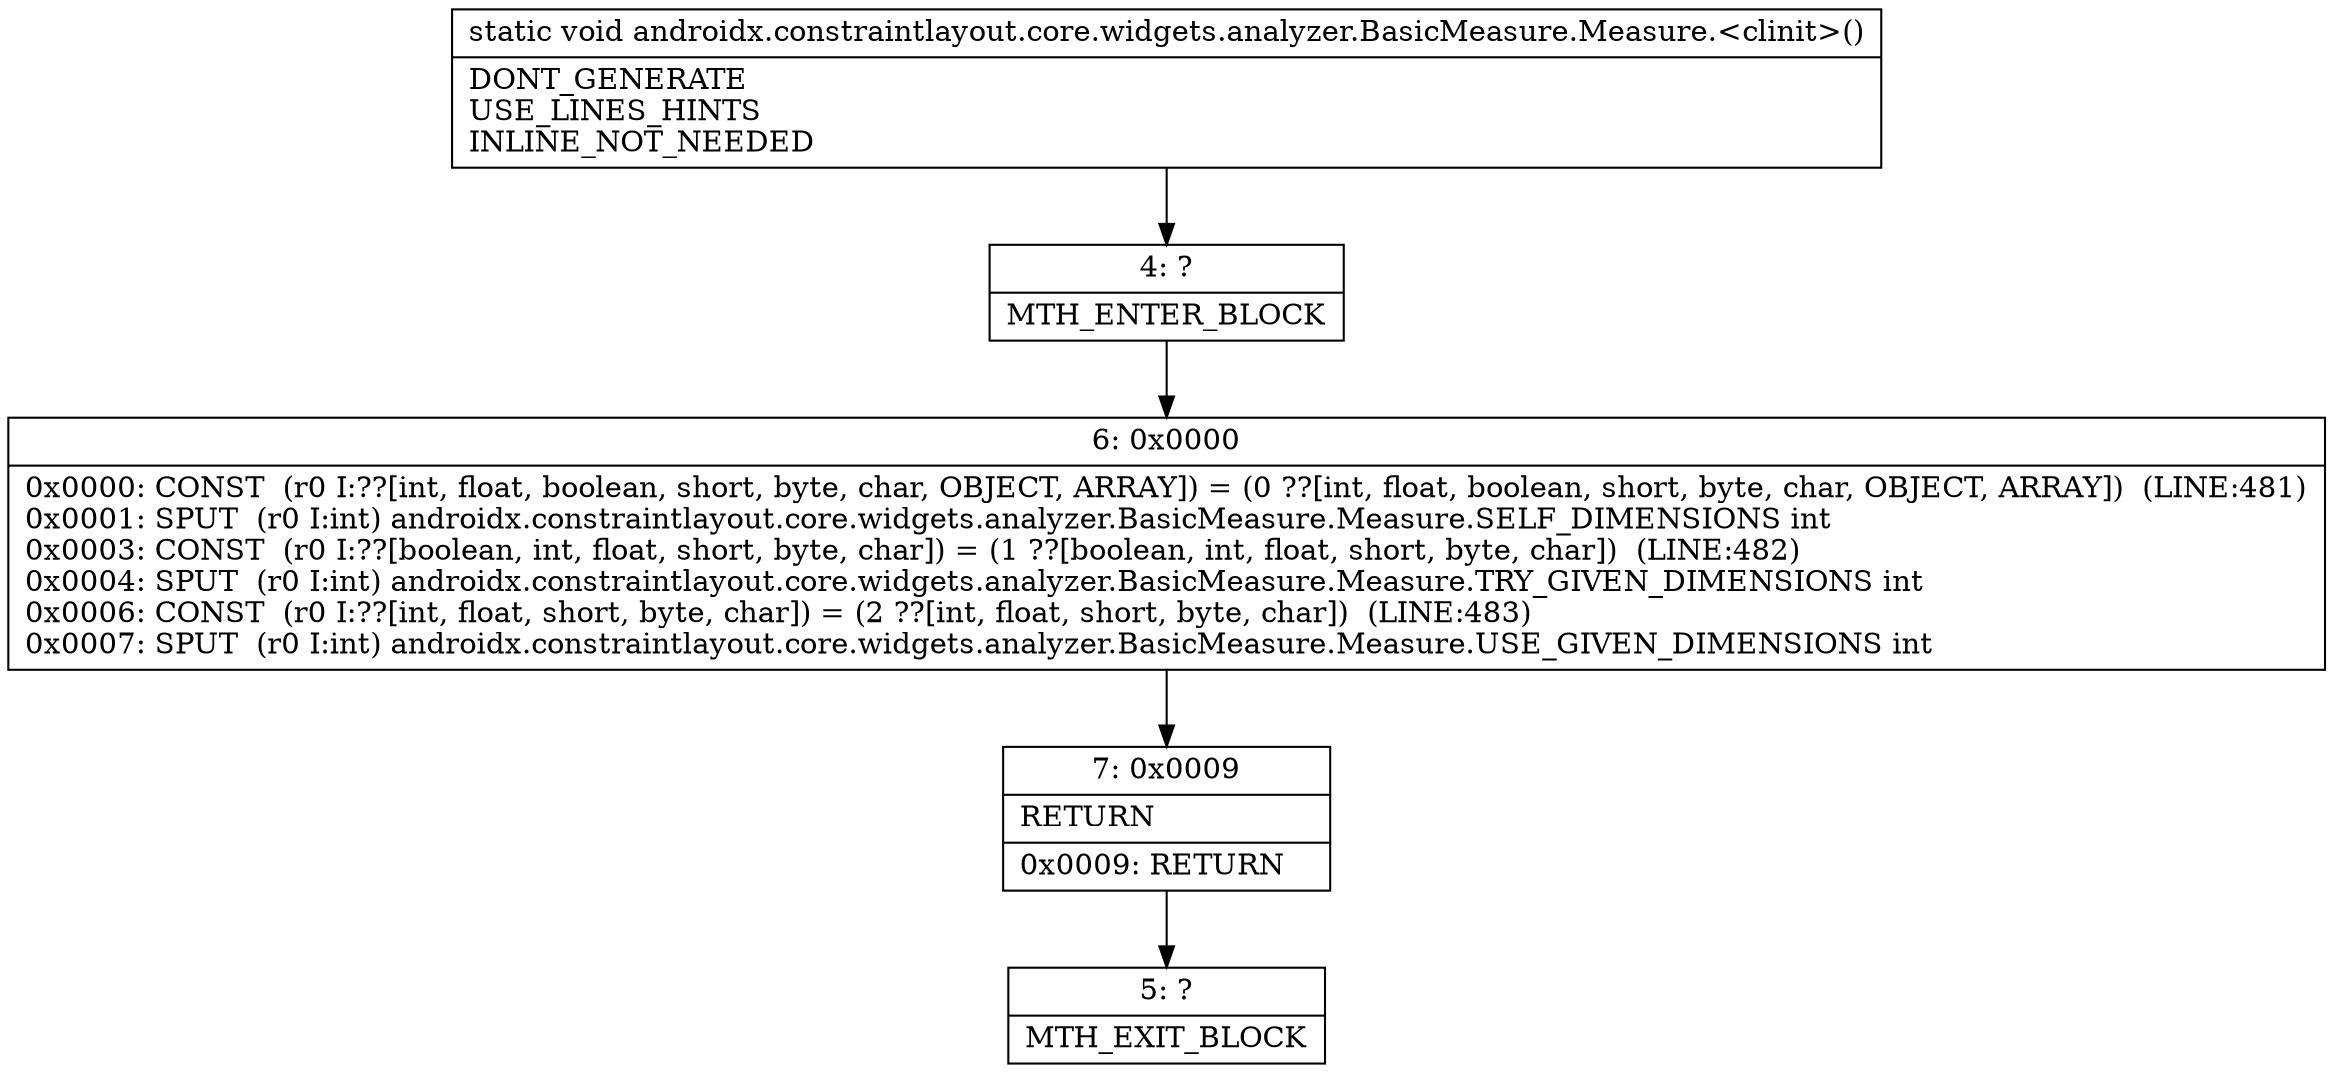 digraph "CFG forandroidx.constraintlayout.core.widgets.analyzer.BasicMeasure.Measure.\<clinit\>()V" {
Node_4 [shape=record,label="{4\:\ ?|MTH_ENTER_BLOCK\l}"];
Node_6 [shape=record,label="{6\:\ 0x0000|0x0000: CONST  (r0 I:??[int, float, boolean, short, byte, char, OBJECT, ARRAY]) = (0 ??[int, float, boolean, short, byte, char, OBJECT, ARRAY])  (LINE:481)\l0x0001: SPUT  (r0 I:int) androidx.constraintlayout.core.widgets.analyzer.BasicMeasure.Measure.SELF_DIMENSIONS int \l0x0003: CONST  (r0 I:??[boolean, int, float, short, byte, char]) = (1 ??[boolean, int, float, short, byte, char])  (LINE:482)\l0x0004: SPUT  (r0 I:int) androidx.constraintlayout.core.widgets.analyzer.BasicMeasure.Measure.TRY_GIVEN_DIMENSIONS int \l0x0006: CONST  (r0 I:??[int, float, short, byte, char]) = (2 ??[int, float, short, byte, char])  (LINE:483)\l0x0007: SPUT  (r0 I:int) androidx.constraintlayout.core.widgets.analyzer.BasicMeasure.Measure.USE_GIVEN_DIMENSIONS int \l}"];
Node_7 [shape=record,label="{7\:\ 0x0009|RETURN\l|0x0009: RETURN   \l}"];
Node_5 [shape=record,label="{5\:\ ?|MTH_EXIT_BLOCK\l}"];
MethodNode[shape=record,label="{static void androidx.constraintlayout.core.widgets.analyzer.BasicMeasure.Measure.\<clinit\>()  | DONT_GENERATE\lUSE_LINES_HINTS\lINLINE_NOT_NEEDED\l}"];
MethodNode -> Node_4;Node_4 -> Node_6;
Node_6 -> Node_7;
Node_7 -> Node_5;
}

